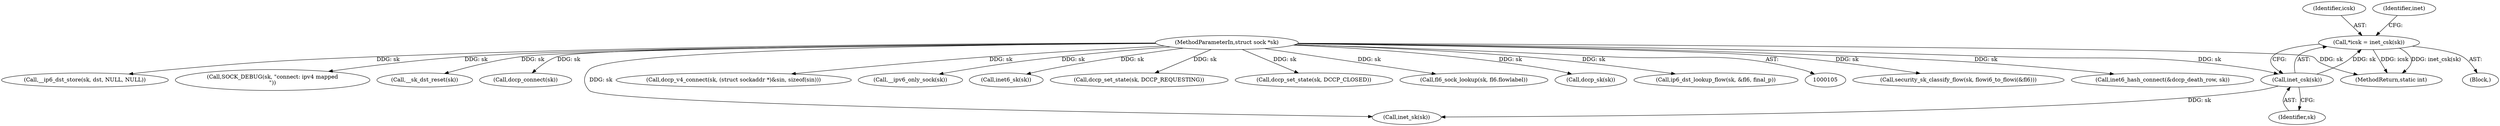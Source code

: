 digraph "0_linux_45f6fad84cc305103b28d73482b344d7f5b76f39@pointer" {
"1000117" [label="(Call,*icsk = inet_csk(sk))"];
"1000119" [label="(Call,inet_csk(sk))"];
"1000106" [label="(MethodParameterIn,struct sock *sk)"];
"1000456" [label="(Call,security_sk_classify_flow(sk, flowi6_to_flowi(&fl6)))"];
"1000109" [label="(Block,)"];
"1000558" [label="(Call,inet6_hash_connect(&dccp_death_row, sk))"];
"1000117" [label="(Call,*icsk = inet_csk(sk))"];
"1000515" [label="(Call,__ip6_dst_store(sk, dst, NULL, NULL))"];
"1000106" [label="(MethodParameterIn,struct sock *sk)"];
"1000315" [label="(Call,SOCK_DEBUG(sk, \"connect: ipv4 mapped\n\"))"];
"1000120" [label="(Identifier,sk)"];
"1000599" [label="(Call,__sk_dst_reset(sk))"];
"1000119" [label="(Call,inet_csk(sk))"];
"1000588" [label="(Call,dccp_connect(sk))"];
"1000124" [label="(Call,inet_sk(sk))"];
"1000118" [label="(Identifier,icsk)"];
"1000362" [label="(Call,dccp_v4_connect(sk, (struct sockaddr *)&sin, sizeof(sin)))"];
"1000319" [label="(Call,__ipv6_only_sock(sk))"];
"1000129" [label="(Call,inet6_sk(sk))"];
"1000123" [label="(Identifier,inet)"];
"1000553" [label="(Call,dccp_set_state(sk, DCCP_REQUESTING))"];
"1000596" [label="(Call,dccp_set_state(sk, DCCP_CLOSED))"];
"1000201" [label="(Call,fl6_sock_lookup(sk, fl6.flowlabel))"];
"1000134" [label="(Call,dccp_sk(sk))"];
"1000473" [label="(Call,ip6_dst_lookup_flow(sk, &fl6, final_p))"];
"1000614" [label="(MethodReturn,static int)"];
"1000117" -> "1000109"  [label="AST: "];
"1000117" -> "1000119"  [label="CFG: "];
"1000118" -> "1000117"  [label="AST: "];
"1000119" -> "1000117"  [label="AST: "];
"1000123" -> "1000117"  [label="CFG: "];
"1000117" -> "1000614"  [label="DDG: icsk"];
"1000117" -> "1000614"  [label="DDG: inet_csk(sk)"];
"1000119" -> "1000117"  [label="DDG: sk"];
"1000119" -> "1000120"  [label="CFG: "];
"1000120" -> "1000119"  [label="AST: "];
"1000106" -> "1000119"  [label="DDG: sk"];
"1000119" -> "1000124"  [label="DDG: sk"];
"1000106" -> "1000105"  [label="AST: "];
"1000106" -> "1000614"  [label="DDG: sk"];
"1000106" -> "1000124"  [label="DDG: sk"];
"1000106" -> "1000129"  [label="DDG: sk"];
"1000106" -> "1000134"  [label="DDG: sk"];
"1000106" -> "1000201"  [label="DDG: sk"];
"1000106" -> "1000315"  [label="DDG: sk"];
"1000106" -> "1000319"  [label="DDG: sk"];
"1000106" -> "1000362"  [label="DDG: sk"];
"1000106" -> "1000456"  [label="DDG: sk"];
"1000106" -> "1000473"  [label="DDG: sk"];
"1000106" -> "1000515"  [label="DDG: sk"];
"1000106" -> "1000553"  [label="DDG: sk"];
"1000106" -> "1000558"  [label="DDG: sk"];
"1000106" -> "1000588"  [label="DDG: sk"];
"1000106" -> "1000596"  [label="DDG: sk"];
"1000106" -> "1000599"  [label="DDG: sk"];
}
